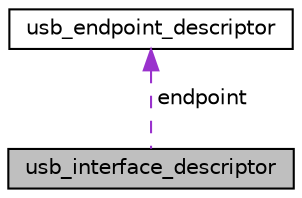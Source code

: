 digraph "usb_interface_descriptor"
{
  edge [fontname="Helvetica",fontsize="10",labelfontname="Helvetica",labelfontsize="10"];
  node [fontname="Helvetica",fontsize="10",shape=record];
  Node1 [label="usb_interface_descriptor",height=0.2,width=0.4,color="black", fillcolor="grey75", style="filled", fontcolor="black"];
  Node2 -> Node1 [dir="back",color="darkorchid3",fontsize="10",style="dashed",label=" endpoint" ,fontname="Helvetica"];
  Node2 [label="usb_endpoint_descriptor",height=0.2,width=0.4,color="black", fillcolor="white", style="filled",URL="$structusb__endpoint__descriptor.html"];
}
